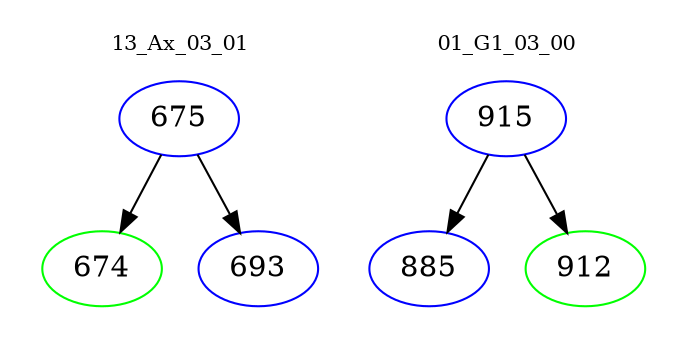 digraph{
subgraph cluster_0 {
color = white
label = "13_Ax_03_01";
fontsize=10;
T0_675 [label="675", color="blue"]
T0_675 -> T0_674 [color="black"]
T0_674 [label="674", color="green"]
T0_675 -> T0_693 [color="black"]
T0_693 [label="693", color="blue"]
}
subgraph cluster_1 {
color = white
label = "01_G1_03_00";
fontsize=10;
T1_915 [label="915", color="blue"]
T1_915 -> T1_885 [color="black"]
T1_885 [label="885", color="blue"]
T1_915 -> T1_912 [color="black"]
T1_912 [label="912", color="green"]
}
}
